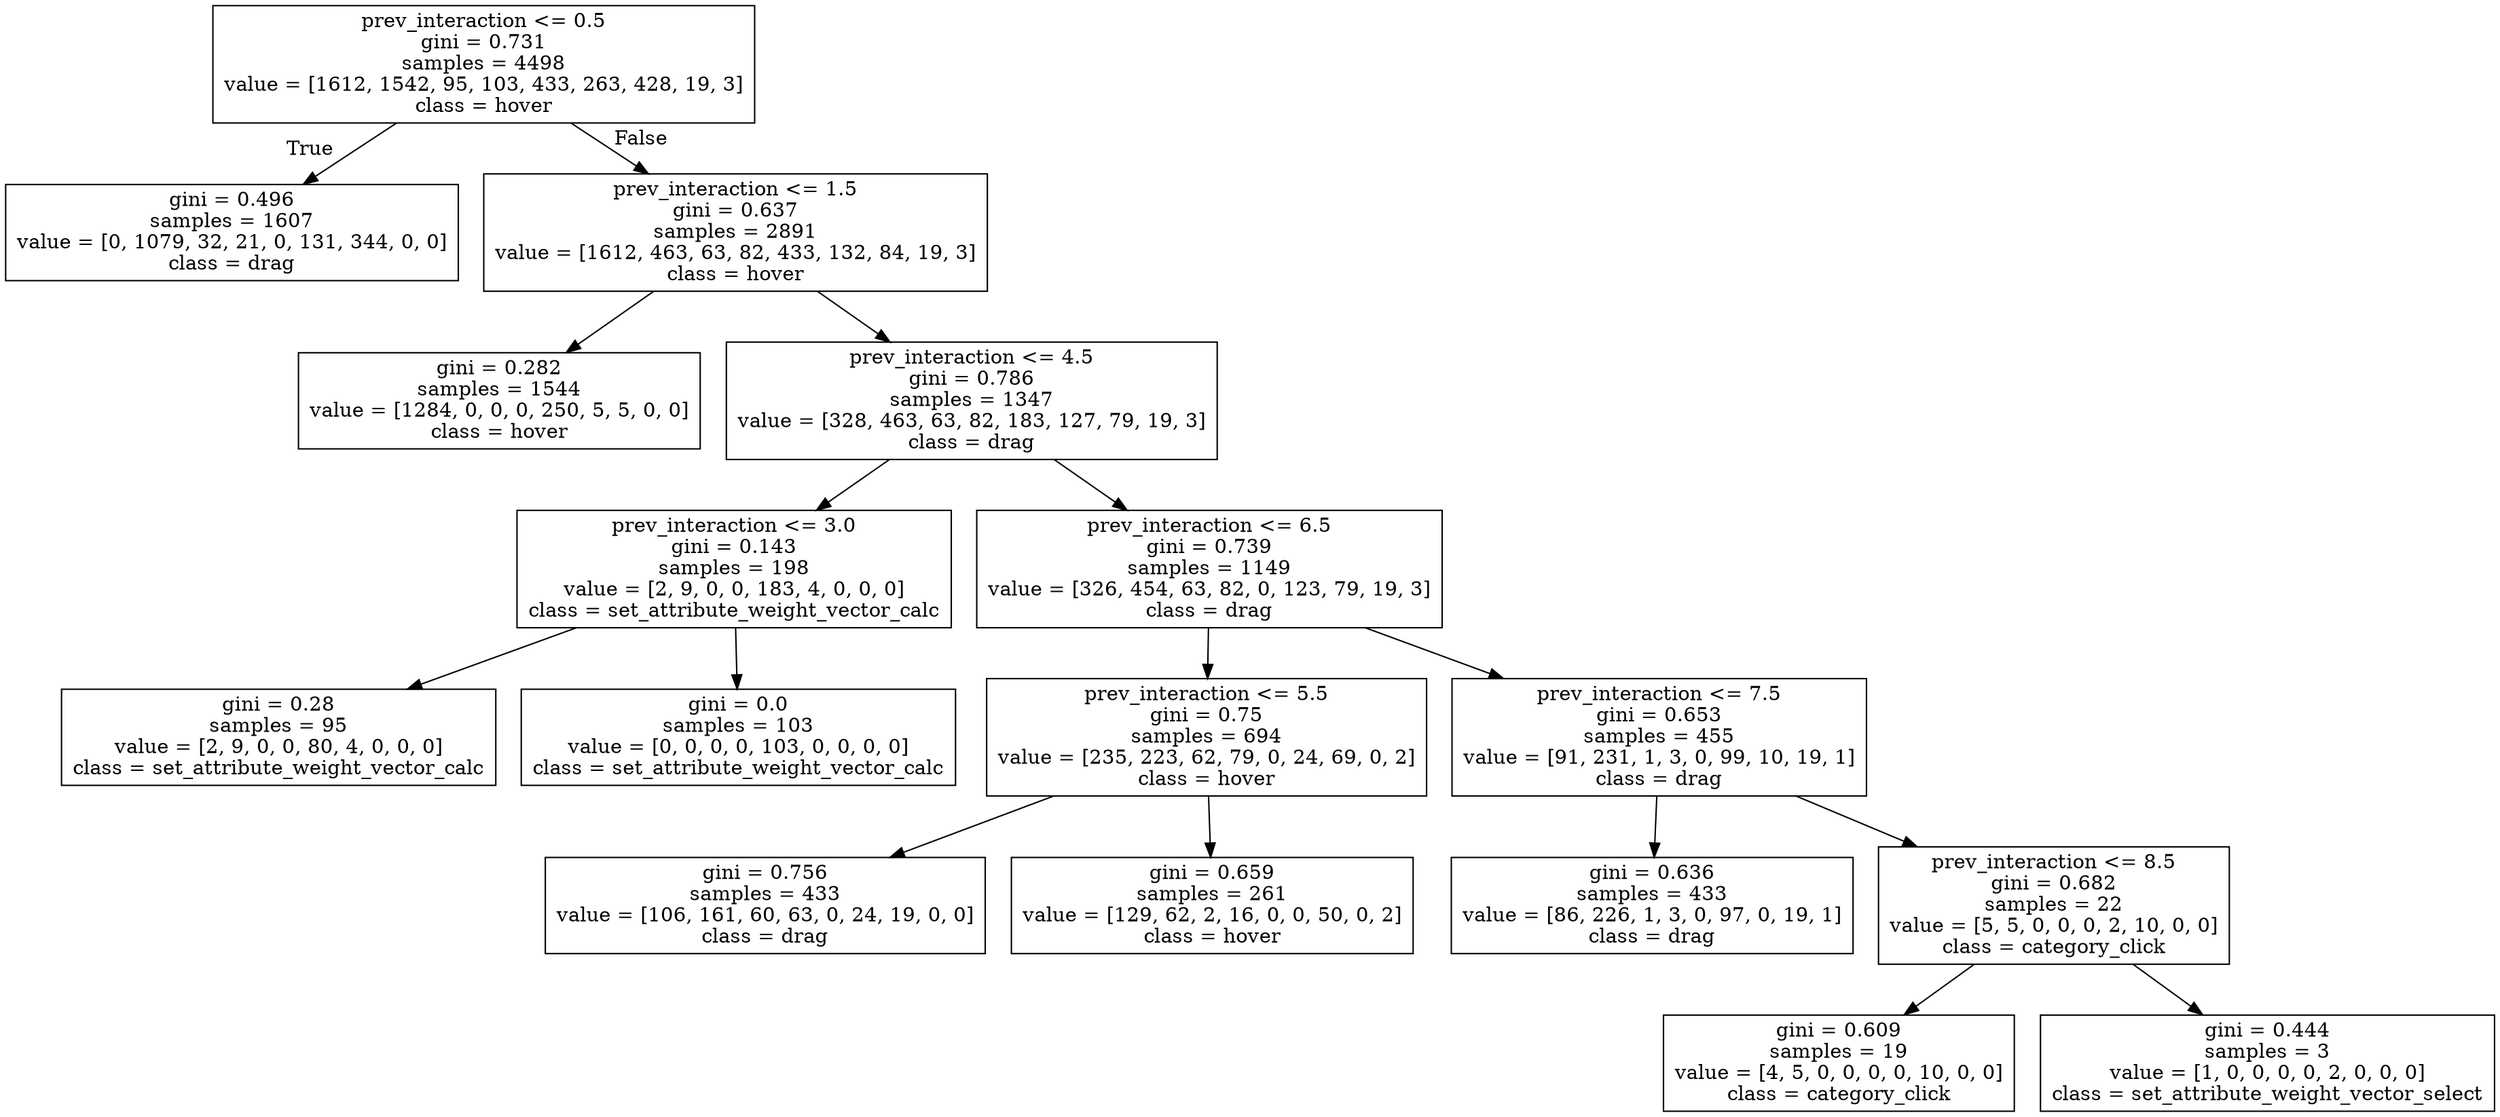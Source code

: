 digraph Tree {
node [shape=box] ;
0 [label="prev_interaction <= 0.5\ngini = 0.731\nsamples = 4498\nvalue = [1612, 1542, 95, 103, 433, 263, 428, 19, 3]\nclass = hover"] ;
1 [label="gini = 0.496\nsamples = 1607\nvalue = [0, 1079, 32, 21, 0, 131, 344, 0, 0]\nclass = drag"] ;
0 -> 1 [labeldistance=2.5, labelangle=45, headlabel="True"] ;
2 [label="prev_interaction <= 1.5\ngini = 0.637\nsamples = 2891\nvalue = [1612, 463, 63, 82, 433, 132, 84, 19, 3]\nclass = hover"] ;
0 -> 2 [labeldistance=2.5, labelangle=-45, headlabel="False"] ;
3 [label="gini = 0.282\nsamples = 1544\nvalue = [1284, 0, 0, 0, 250, 5, 5, 0, 0]\nclass = hover"] ;
2 -> 3 ;
4 [label="prev_interaction <= 4.5\ngini = 0.786\nsamples = 1347\nvalue = [328, 463, 63, 82, 183, 127, 79, 19, 3]\nclass = drag"] ;
2 -> 4 ;
5 [label="prev_interaction <= 3.0\ngini = 0.143\nsamples = 198\nvalue = [2, 9, 0, 0, 183, 4, 0, 0, 0]\nclass = set_attribute_weight_vector_calc"] ;
4 -> 5 ;
6 [label="gini = 0.28\nsamples = 95\nvalue = [2, 9, 0, 0, 80, 4, 0, 0, 0]\nclass = set_attribute_weight_vector_calc"] ;
5 -> 6 ;
7 [label="gini = 0.0\nsamples = 103\nvalue = [0, 0, 0, 0, 103, 0, 0, 0, 0]\nclass = set_attribute_weight_vector_calc"] ;
5 -> 7 ;
8 [label="prev_interaction <= 6.5\ngini = 0.739\nsamples = 1149\nvalue = [326, 454, 63, 82, 0, 123, 79, 19, 3]\nclass = drag"] ;
4 -> 8 ;
9 [label="prev_interaction <= 5.5\ngini = 0.75\nsamples = 694\nvalue = [235, 223, 62, 79, 0, 24, 69, 0, 2]\nclass = hover"] ;
8 -> 9 ;
10 [label="gini = 0.756\nsamples = 433\nvalue = [106, 161, 60, 63, 0, 24, 19, 0, 0]\nclass = drag"] ;
9 -> 10 ;
11 [label="gini = 0.659\nsamples = 261\nvalue = [129, 62, 2, 16, 0, 0, 50, 0, 2]\nclass = hover"] ;
9 -> 11 ;
12 [label="prev_interaction <= 7.5\ngini = 0.653\nsamples = 455\nvalue = [91, 231, 1, 3, 0, 99, 10, 19, 1]\nclass = drag"] ;
8 -> 12 ;
13 [label="gini = 0.636\nsamples = 433\nvalue = [86, 226, 1, 3, 0, 97, 0, 19, 1]\nclass = drag"] ;
12 -> 13 ;
14 [label="prev_interaction <= 8.5\ngini = 0.682\nsamples = 22\nvalue = [5, 5, 0, 0, 0, 2, 10, 0, 0]\nclass = category_click"] ;
12 -> 14 ;
15 [label="gini = 0.609\nsamples = 19\nvalue = [4, 5, 0, 0, 0, 0, 10, 0, 0]\nclass = category_click"] ;
14 -> 15 ;
16 [label="gini = 0.444\nsamples = 3\nvalue = [1, 0, 0, 0, 0, 2, 0, 0, 0]\nclass = set_attribute_weight_vector_select"] ;
14 -> 16 ;
}
